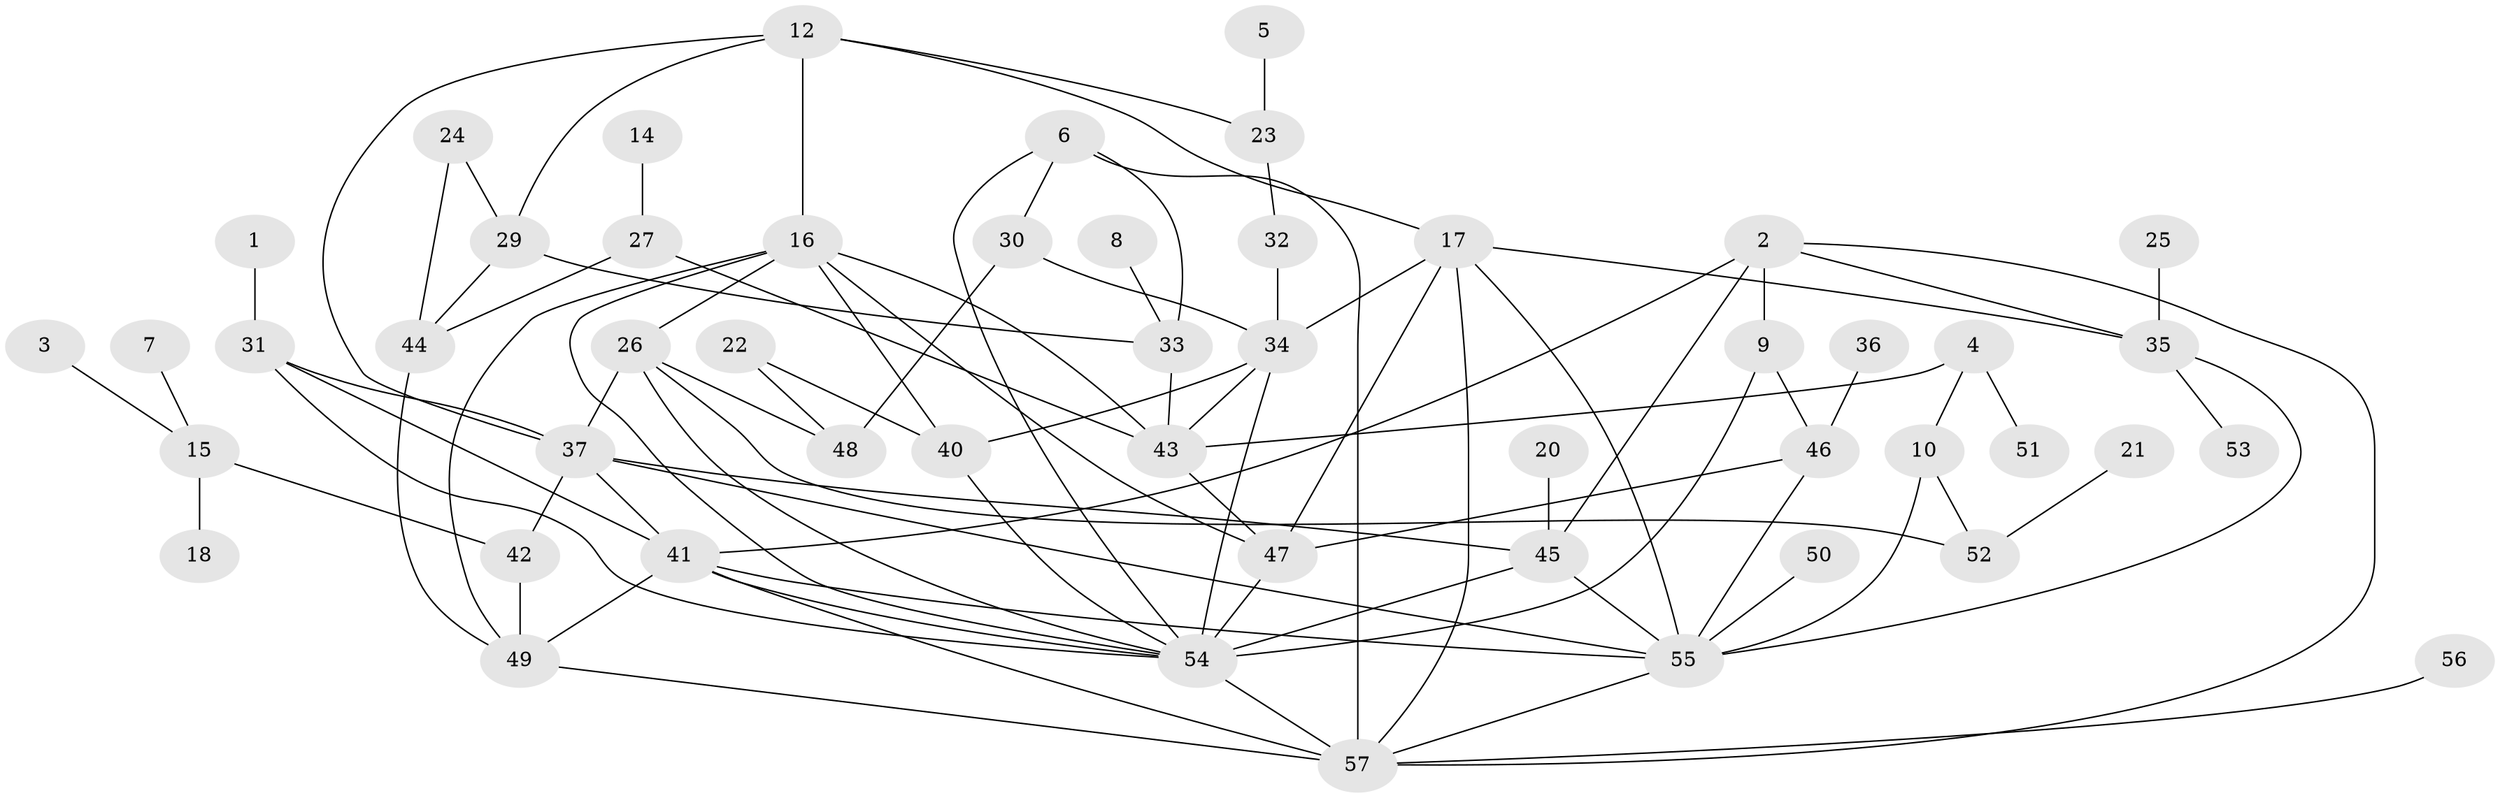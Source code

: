 // original degree distribution, {1: 0.23893805309734514, 4: 0.22123893805309736, 5: 0.11504424778761062, 3: 0.19469026548672566, 2: 0.168141592920354, 6: 0.02654867256637168, 0: 0.035398230088495575}
// Generated by graph-tools (version 1.1) at 2025/00/03/09/25 03:00:52]
// undirected, 51 vertices, 91 edges
graph export_dot {
graph [start="1"]
  node [color=gray90,style=filled];
  1;
  2;
  3;
  4;
  5;
  6;
  7;
  8;
  9;
  10;
  12;
  14;
  15;
  16;
  17;
  18;
  20;
  21;
  22;
  23;
  24;
  25;
  26;
  27;
  29;
  30;
  31;
  32;
  33;
  34;
  35;
  36;
  37;
  40;
  41;
  42;
  43;
  44;
  45;
  46;
  47;
  48;
  49;
  50;
  51;
  52;
  53;
  54;
  55;
  56;
  57;
  1 -- 31 [weight=1.0];
  2 -- 9 [weight=1.0];
  2 -- 35 [weight=1.0];
  2 -- 41 [weight=1.0];
  2 -- 45 [weight=1.0];
  2 -- 57 [weight=1.0];
  3 -- 15 [weight=1.0];
  4 -- 10 [weight=1.0];
  4 -- 43 [weight=2.0];
  4 -- 51 [weight=1.0];
  5 -- 23 [weight=1.0];
  6 -- 30 [weight=1.0];
  6 -- 33 [weight=1.0];
  6 -- 54 [weight=1.0];
  6 -- 57 [weight=1.0];
  7 -- 15 [weight=1.0];
  8 -- 33 [weight=1.0];
  9 -- 46 [weight=2.0];
  9 -- 54 [weight=1.0];
  10 -- 52 [weight=1.0];
  10 -- 55 [weight=2.0];
  12 -- 16 [weight=1.0];
  12 -- 17 [weight=1.0];
  12 -- 23 [weight=1.0];
  12 -- 29 [weight=1.0];
  12 -- 37 [weight=1.0];
  14 -- 27 [weight=1.0];
  15 -- 18 [weight=1.0];
  15 -- 42 [weight=2.0];
  16 -- 26 [weight=1.0];
  16 -- 40 [weight=1.0];
  16 -- 43 [weight=1.0];
  16 -- 47 [weight=1.0];
  16 -- 49 [weight=1.0];
  16 -- 54 [weight=1.0];
  17 -- 34 [weight=1.0];
  17 -- 35 [weight=1.0];
  17 -- 47 [weight=1.0];
  17 -- 55 [weight=1.0];
  17 -- 57 [weight=1.0];
  20 -- 45 [weight=1.0];
  21 -- 52 [weight=1.0];
  22 -- 40 [weight=1.0];
  22 -- 48 [weight=1.0];
  23 -- 32 [weight=1.0];
  24 -- 29 [weight=1.0];
  24 -- 44 [weight=1.0];
  25 -- 35 [weight=1.0];
  26 -- 37 [weight=2.0];
  26 -- 48 [weight=1.0];
  26 -- 52 [weight=1.0];
  26 -- 54 [weight=1.0];
  27 -- 43 [weight=1.0];
  27 -- 44 [weight=1.0];
  29 -- 33 [weight=1.0];
  29 -- 44 [weight=1.0];
  30 -- 34 [weight=1.0];
  30 -- 48 [weight=1.0];
  31 -- 37 [weight=1.0];
  31 -- 41 [weight=1.0];
  31 -- 54 [weight=1.0];
  32 -- 34 [weight=1.0];
  33 -- 43 [weight=1.0];
  34 -- 40 [weight=1.0];
  34 -- 43 [weight=1.0];
  34 -- 54 [weight=1.0];
  35 -- 53 [weight=1.0];
  35 -- 55 [weight=1.0];
  36 -- 46 [weight=2.0];
  37 -- 41 [weight=1.0];
  37 -- 42 [weight=1.0];
  37 -- 45 [weight=1.0];
  37 -- 55 [weight=1.0];
  40 -- 54 [weight=1.0];
  41 -- 49 [weight=1.0];
  41 -- 54 [weight=1.0];
  41 -- 55 [weight=1.0];
  41 -- 57 [weight=1.0];
  42 -- 49 [weight=1.0];
  43 -- 47 [weight=1.0];
  44 -- 49 [weight=1.0];
  45 -- 54 [weight=1.0];
  45 -- 55 [weight=1.0];
  46 -- 47 [weight=1.0];
  46 -- 55 [weight=1.0];
  47 -- 54 [weight=1.0];
  49 -- 57 [weight=1.0];
  50 -- 55 [weight=1.0];
  54 -- 57 [weight=3.0];
  55 -- 57 [weight=2.0];
  56 -- 57 [weight=1.0];
}
